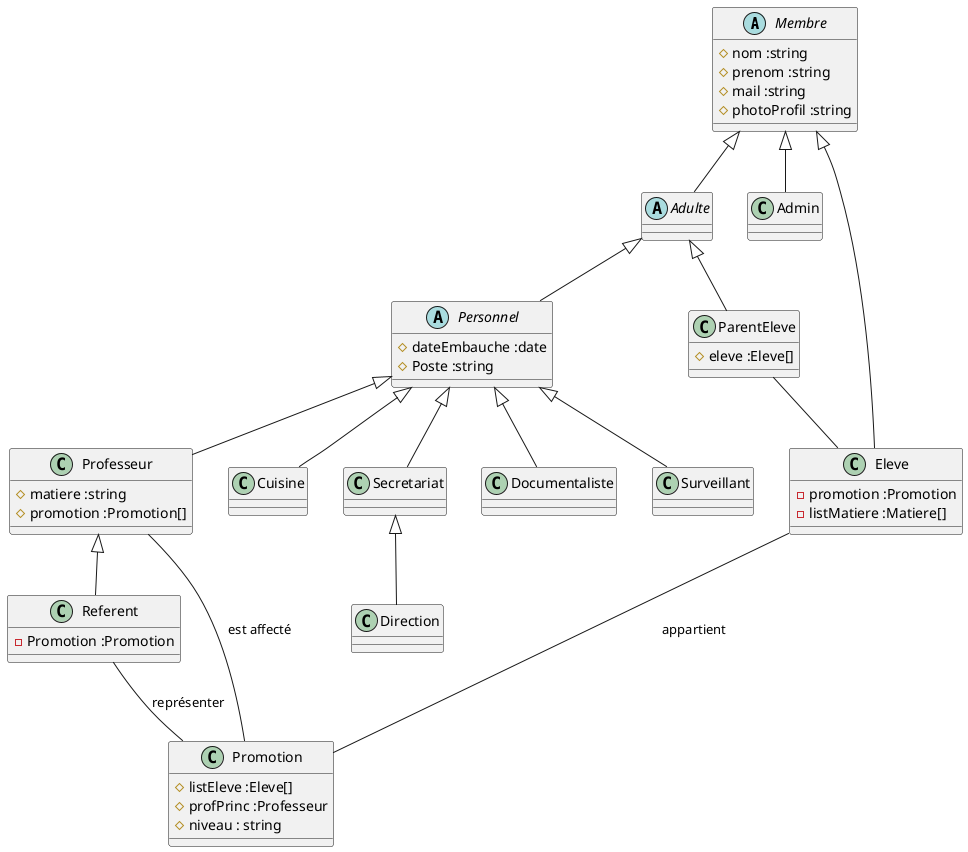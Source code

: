 @startuml class
abstract Membre{
    #nom :string
    #prenom :string
    #mail :string
    #photoProfil :string
}
abstract Adulte extends Membre{}
abstract Personnel extends Adulte{
    #dateEmbauche :date
    #Poste :string
}
class Professeur extends Personnel{
    #matiere :string
    #promotion :Promotion[]
}
class Cuisine extends Personnel{}
class Secretariat extends Personnel{}
class Documentaliste extends Personnel{}
class Admin extends Membre{}
class ParentEleve extends Adulte{
    #eleve :Eleve[]
}
class Eleve extends Membre{
    -promotion :Promotion
    -listMatiere :Matiere[]
}

class Referent extends Professeur{
    -Promotion :Promotion
}
class Promotion{
    #listEleve :Eleve[]
    #profPrinc :Professeur
    #niveau : string
}
class Direction extends Secretariat{}
class Surveillant extends Personnel {}


Eleve  --  Promotion :appartient
Promotion  --  Professeur :est affecté
Referent  --  Promotion :représenter
ParentEleve  --  Eleve
@enduml
